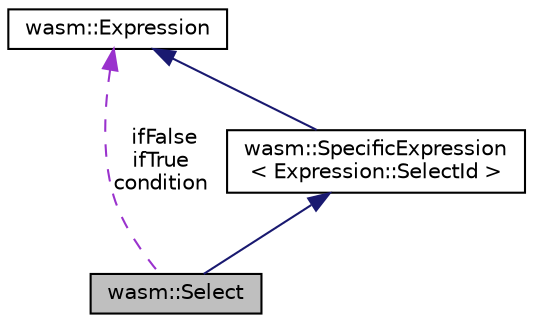 digraph "wasm::Select"
{
  edge [fontname="Helvetica",fontsize="10",labelfontname="Helvetica",labelfontsize="10"];
  node [fontname="Helvetica",fontsize="10",shape=record];
  Node3 [label="wasm::Select",height=0.2,width=0.4,color="black", fillcolor="grey75", style="filled", fontcolor="black"];
  Node4 -> Node3 [dir="back",color="midnightblue",fontsize="10",style="solid"];
  Node4 [label="wasm::SpecificExpression\l\< Expression::SelectId \>",height=0.2,width=0.4,color="black", fillcolor="white", style="filled",URL="$classwasm_1_1_specific_expression.html"];
  Node5 -> Node4 [dir="back",color="midnightblue",fontsize="10",style="solid"];
  Node5 [label="wasm::Expression",height=0.2,width=0.4,color="black", fillcolor="white", style="filled",URL="$classwasm_1_1_expression.html"];
  Node5 -> Node3 [dir="back",color="darkorchid3",fontsize="10",style="dashed",label=" ifFalse\nifTrue\ncondition" ];
}
